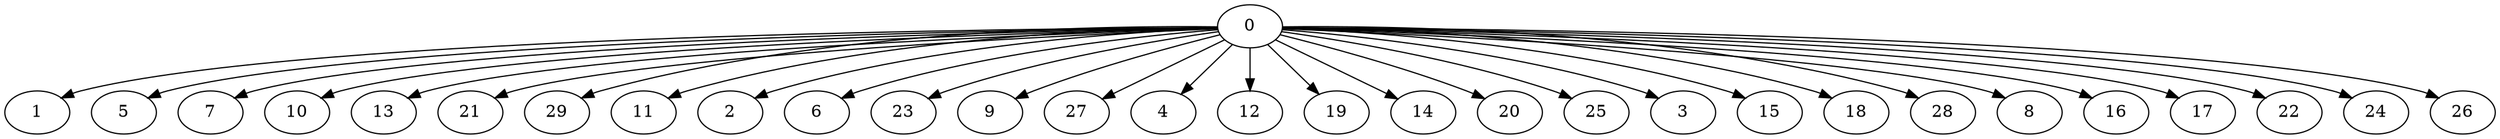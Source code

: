 digraph "Fork_Nodes_30_CCR_1.07_WeightType_Random" {
	graph ["Duplicate states"=0,
		GraphType=Fork,
		"Max states in OPEN"=0,
		Modes="120000ms; topo-ordered tasks, ; Pruning: task equivalence, fixed order ready list, ; F-value: ; Optimisation: best schedule length (\
SL) optimisation on equal, ",
		NumberOfTasks=30,
		"Pruned using list schedule length"=13637637,
		"States removed from OPEN"=0,
		TargetSystem="Homogeneous-2",
		"Time to schedule (ms)"=9400,
		"Total idle time"=12,
		"Total schedule length"=90,
		"Total sequential time"=167,
		"Total states created"=50597834
	];
	0	["Finish time"=10,
		Processor=0,
		"Start time"=0,
		Weight=10];
	1	["Finish time"=51,
		Processor=1,
		"Start time"=41,
		Weight=10];
	0 -> 1	[Weight=5];
	5	["Finish time"=34,
		Processor=1,
		"Start time"=24,
		Weight=10];
	0 -> 5	[Weight=4];
	7	["Finish time"=49,
		Processor=0,
		"Start time"=40,
		Weight=9];
	0 -> 7	[Weight=6];
	10	["Finish time"=80,
		Processor=0,
		"Start time"=71,
		Weight=9];
	0 -> 10	[Weight=9];
	13	["Finish time"=38,
		Processor=0,
		"Start time"=29,
		Weight=9];
	0 -> 13	[Weight=5];
	21	["Finish time"=75,
		Processor=1,
		"Start time"=66,
		Weight=9];
	0 -> 21	[Weight=9];
	29	["Finish time"=90,
		Processor=1,
		"Start time"=81,
		Weight=9];
	0 -> 29	[Weight=10];
	11	["Finish time"=59,
		Processor=1,
		"Start time"=51,
		Weight=8];
	0 -> 11	[Weight=6];
	2	["Finish time"=41,
		Processor=1,
		"Start time"=34,
		Weight=7];
	0 -> 2	[Weight=4];
	6	["Finish time"=66,
		Processor=1,
		"Start time"=59,
		Weight=7];
	0 -> 6	[Weight=8];
	23	["Finish time"=24,
		Processor=1,
		"Start time"=17,
		Weight=7];
	0 -> 23	[Weight=3];
	9	["Finish time"=81,
		Processor=1,
		"Start time"=75,
		Weight=6];
	0 -> 9	[Weight=9];
	27	["Finish time"=55,
		Processor=0,
		"Start time"=49,
		Weight=6];
	0 -> 27	[Weight=6];
	4	["Finish time"=15,
		Processor=0,
		"Start time"=10,
		Weight=5];
	0 -> 4	[Weight=2];
	12	["Finish time"=23,
		Processor=0,
		"Start time"=18,
		Weight=5];
	0 -> 12	[Weight=4];
	19	["Finish time"=17,
		Processor=1,
		"Start time"=12,
		Weight=5];
	0 -> 19	[Weight=2];
	14	["Finish time"=27,
		Processor=0,
		"Start time"=23,
		Weight=4];
	0 -> 14	[Weight=4];
	20	["Finish time"=64,
		Processor=0,
		"Start time"=60,
		Weight=4];
	0 -> 20	[Weight=7];
	25	["Finish time"=86,
		Processor=0,
		"Start time"=82,
		Weight=4];
	0 -> 25	[Weight=10];
	3	["Finish time"=67,
		Processor=0,
		"Start time"=64,
		Weight=3];
	0 -> 3	[Weight=7];
	15	["Finish time"=18,
		Processor=0,
		"Start time"=15,
		Weight=3];
	0 -> 15	[Weight=3];
	18	["Finish time"=89,
		Processor=0,
		"Start time"=86,
		Weight=3];
	0 -> 18	[Weight=10];
	28	["Finish time"=58,
		Processor=0,
		"Start time"=55,
		Weight=3];
	0 -> 28	[Weight=6];
	8	["Finish time"=69,
		Processor=0,
		"Start time"=67,
		Weight=2];
	0 -> 8	[Weight=7];
	16	["Finish time"=29,
		Processor=0,
		"Start time"=27,
		Weight=2];
	0 -> 16	[Weight=4];
	17	["Finish time"=82,
		Processor=0,
		"Start time"=80,
		Weight=2];
	0 -> 17	[Weight=9];
	22	["Finish time"=40,
		Processor=0,
		"Start time"=38,
		Weight=2];
	0 -> 22	[Weight=5];
	24	["Finish time"=60,
		Processor=0,
		"Start time"=58,
		Weight=2];
	0 -> 24	[Weight=6];
	26	["Finish time"=71,
		Processor=0,
		"Start time"=69,
		Weight=2];
	0 -> 26	[Weight=8];
}
